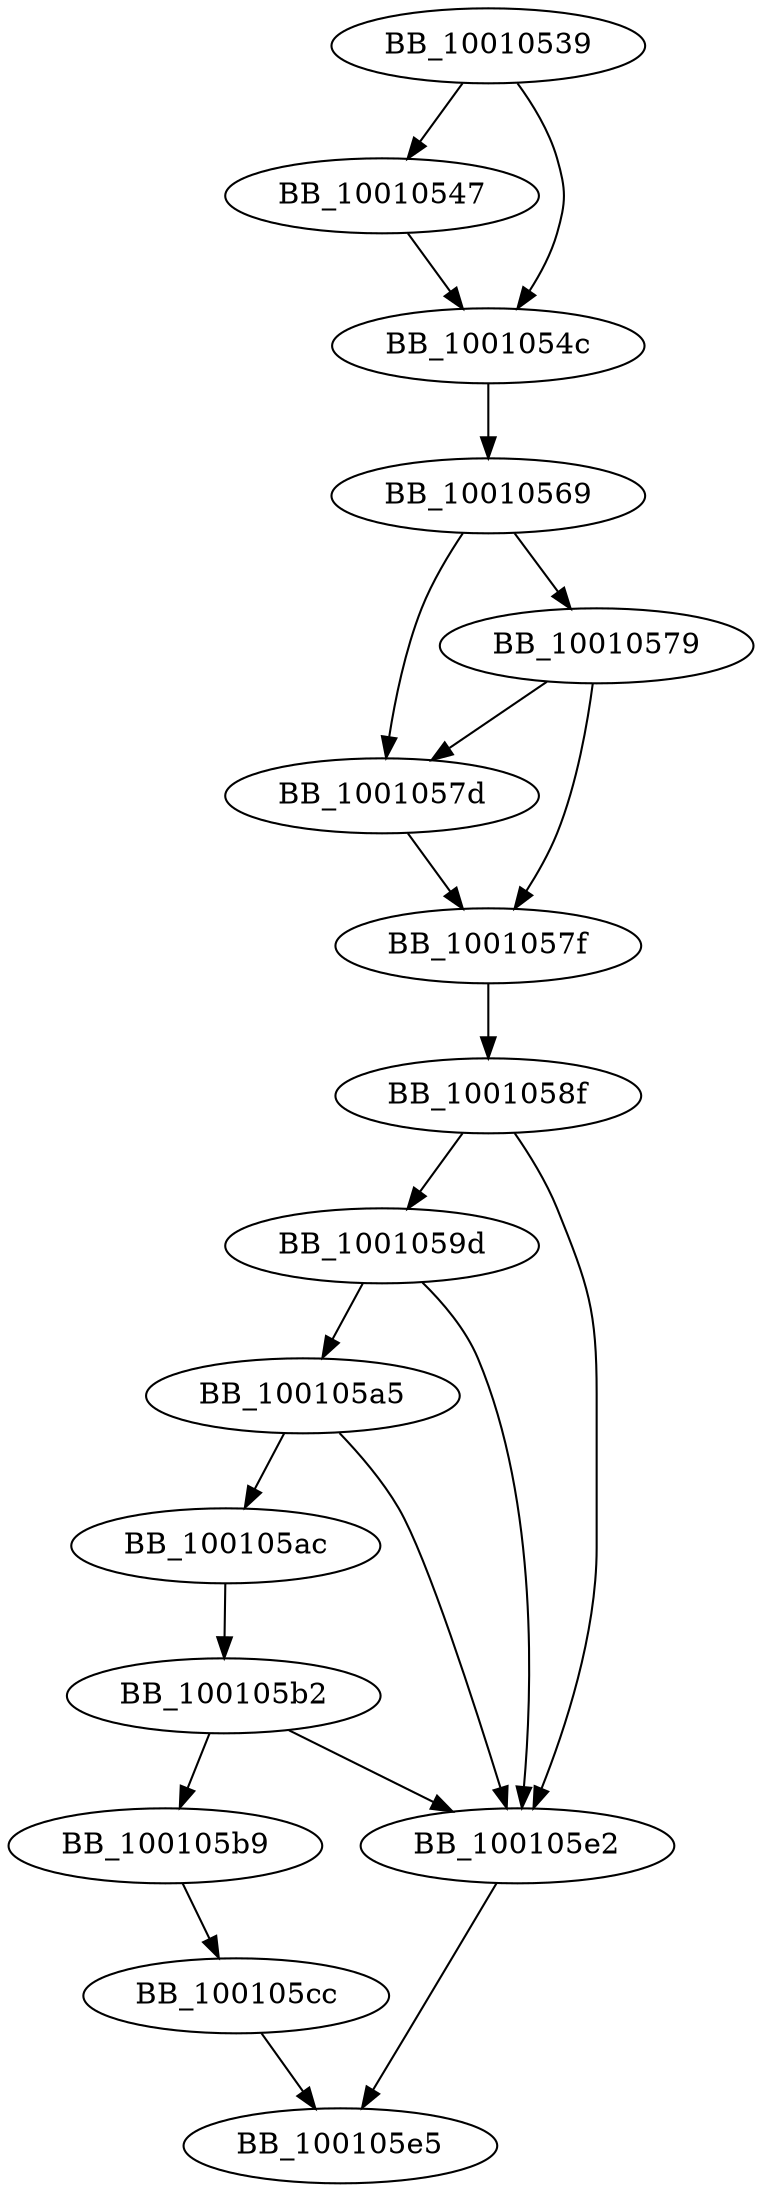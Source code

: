 DiGraph __setargv{
BB_10010539->BB_10010547
BB_10010539->BB_1001054c
BB_10010547->BB_1001054c
BB_1001054c->BB_10010569
BB_10010569->BB_10010579
BB_10010569->BB_1001057d
BB_10010579->BB_1001057d
BB_10010579->BB_1001057f
BB_1001057d->BB_1001057f
BB_1001057f->BB_1001058f
BB_1001058f->BB_1001059d
BB_1001058f->BB_100105e2
BB_1001059d->BB_100105a5
BB_1001059d->BB_100105e2
BB_100105a5->BB_100105ac
BB_100105a5->BB_100105e2
BB_100105ac->BB_100105b2
BB_100105b2->BB_100105b9
BB_100105b2->BB_100105e2
BB_100105b9->BB_100105cc
BB_100105cc->BB_100105e5
BB_100105e2->BB_100105e5
}
